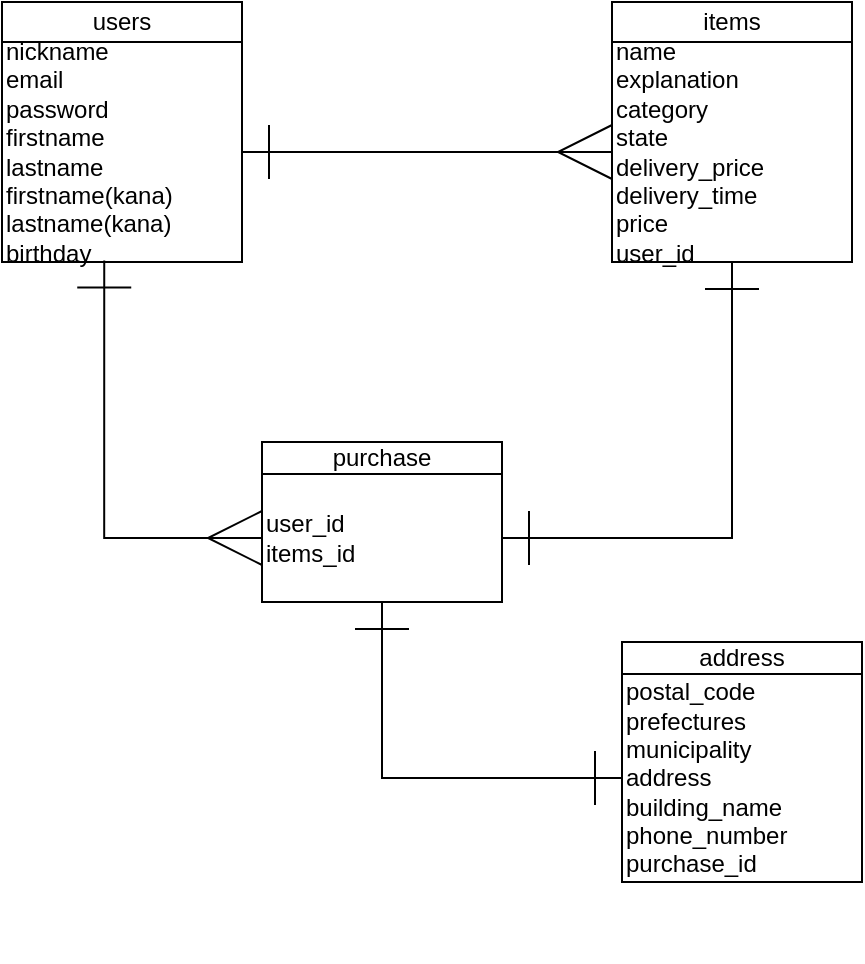 <mxfile version="13.10.0" type="embed">
    <diagram id="u2cokAuK7lTC4k0r8FYd" name="ページ1">
        <mxGraphModel dx="502" dy="469" grid="1" gridSize="10" guides="1" tooltips="1" connect="1" arrows="1" fold="1" page="1" pageScale="1" pageWidth="850" pageHeight="1100" math="0" shadow="0">
            <root>
                <mxCell id="0"/>
                <mxCell id="1" parent="0"/>
                <mxCell id="6" value="" style="group" parent="1" vertex="1" connectable="0">
                    <mxGeometry x="120" y="200" width="120" height="140" as="geometry"/>
                </mxCell>
                <mxCell id="2" value="users" style="whiteSpace=wrap;html=1;" parent="6" vertex="1">
                    <mxGeometry width="120" height="20" as="geometry"/>
                </mxCell>
                <mxCell id="5" value="nickname&lt;br&gt;email&lt;br&gt;password&lt;br&gt;firstname&lt;br&gt;lastname&lt;br&gt;firstname(kana)&lt;br&gt;lastname(kana)&lt;br&gt;birthday" style="whiteSpace=wrap;html=1;align=left;" parent="6" vertex="1">
                    <mxGeometry y="20" width="120" height="110" as="geometry"/>
                </mxCell>
                <mxCell id="7" value="" style="group" parent="1" vertex="1" connectable="0">
                    <mxGeometry x="425" y="200" width="120" height="140" as="geometry"/>
                </mxCell>
                <mxCell id="8" value="items" style="whiteSpace=wrap;html=1;" parent="7" vertex="1">
                    <mxGeometry width="120" height="20" as="geometry"/>
                </mxCell>
                <mxCell id="9" value="name&lt;br&gt;explanation&lt;br&gt;category&lt;br&gt;state&lt;br&gt;delivery_price&lt;br&gt;delivery_time&lt;br&gt;price&lt;br&gt;user_id" style="whiteSpace=wrap;html=1;align=left;" parent="7" vertex="1">
                    <mxGeometry y="20" width="120" height="110" as="geometry"/>
                </mxCell>
                <mxCell id="12" style="edgeStyle=orthogonalEdgeStyle;rounded=0;orthogonalLoop=1;jettySize=auto;html=1;entryX=0;entryY=0.5;entryDx=0;entryDy=0;endArrow=ERmany;endFill=0;strokeWidth=1;endSize=25;startArrow=ERone;startFill=0;startSize=25;" parent="1" source="5" target="9" edge="1">
                    <mxGeometry relative="1" as="geometry"/>
                </mxCell>
                <mxCell id="13" value="" style="group" vertex="1" connectable="0" parent="1">
                    <mxGeometry x="430" y="520" width="120" height="160" as="geometry"/>
                </mxCell>
                <mxCell id="14" value="address" style="whiteSpace=wrap;html=1;" vertex="1" parent="13">
                    <mxGeometry width="120" height="16" as="geometry"/>
                </mxCell>
                <mxCell id="15" value="postal_code&lt;br&gt;prefectures&lt;br&gt;municipality&lt;br&gt;address&lt;br&gt;building_name&lt;br&gt;phone_number&lt;br&gt;purchase_id" style="whiteSpace=wrap;html=1;align=left;" vertex="1" parent="13">
                    <mxGeometry y="16" width="120" height="104" as="geometry"/>
                </mxCell>
                <mxCell id="18" style="edgeStyle=orthogonalEdgeStyle;rounded=0;orthogonalLoop=1;jettySize=auto;html=1;entryX=0.426;entryY=0.993;entryDx=0;entryDy=0;entryPerimeter=0;startArrow=ERmany;startFill=0;startSize=25;endArrow=ERone;endFill=0;endSize=25;exitX=0;exitY=0.5;exitDx=0;exitDy=0;" edge="1" parent="1" source="22" target="5">
                    <mxGeometry relative="1" as="geometry">
                        <mxPoint x="250" y="460" as="sourcePoint"/>
                    </mxGeometry>
                </mxCell>
                <mxCell id="20" value="" style="group" vertex="1" connectable="0" parent="1">
                    <mxGeometry x="250" y="420" width="120" height="160" as="geometry"/>
                </mxCell>
                <mxCell id="21" value="purchase" style="whiteSpace=wrap;html=1;" vertex="1" parent="20">
                    <mxGeometry width="120" height="16" as="geometry"/>
                </mxCell>
                <mxCell id="22" value="&lt;span&gt;user_id&lt;br&gt;&lt;/span&gt;items_id&lt;span&gt;&lt;br&gt;&lt;/span&gt;" style="whiteSpace=wrap;html=1;align=left;" vertex="1" parent="20">
                    <mxGeometry y="16" width="120" height="64" as="geometry"/>
                </mxCell>
                <mxCell id="23" style="edgeStyle=orthogonalEdgeStyle;rounded=0;orthogonalLoop=1;jettySize=auto;html=1;exitX=0.5;exitY=1;exitDx=0;exitDy=0;entryX=0;entryY=0.5;entryDx=0;entryDy=0;startArrow=ERone;startFill=0;startSize=25;endArrow=ERone;endFill=0;endSize=25;" edge="1" parent="1" source="22" target="15">
                    <mxGeometry relative="1" as="geometry"/>
                </mxCell>
                <mxCell id="26" style="edgeStyle=orthogonalEdgeStyle;rounded=0;orthogonalLoop=1;jettySize=auto;html=1;exitX=1;exitY=0.5;exitDx=0;exitDy=0;entryX=0.5;entryY=1;entryDx=0;entryDy=0;startArrow=ERone;startFill=0;startSize=25;endArrow=ERone;endFill=0;endSize=25;" edge="1" parent="1" source="22" target="9">
                    <mxGeometry relative="1" as="geometry"/>
                </mxCell>
            </root>
        </mxGraphModel>
    </diagram>
</mxfile>